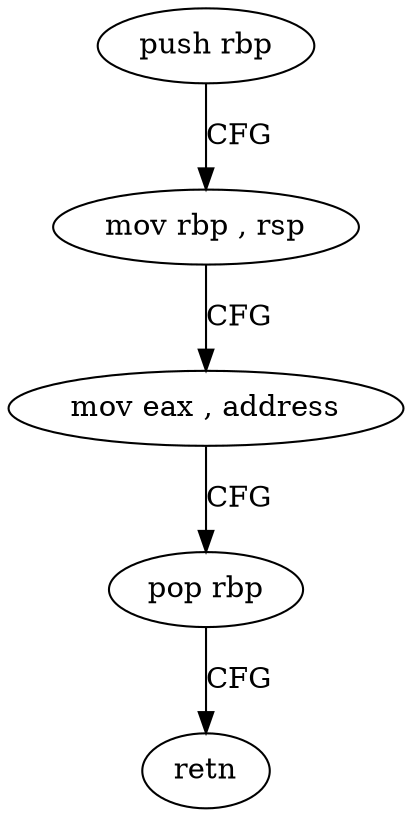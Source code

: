 digraph "func" {
"4238416" [label = "push rbp" ]
"4238417" [label = "mov rbp , rsp" ]
"4238420" [label = "mov eax , address" ]
"4238425" [label = "pop rbp" ]
"4238426" [label = "retn" ]
"4238416" -> "4238417" [ label = "CFG" ]
"4238417" -> "4238420" [ label = "CFG" ]
"4238420" -> "4238425" [ label = "CFG" ]
"4238425" -> "4238426" [ label = "CFG" ]
}
